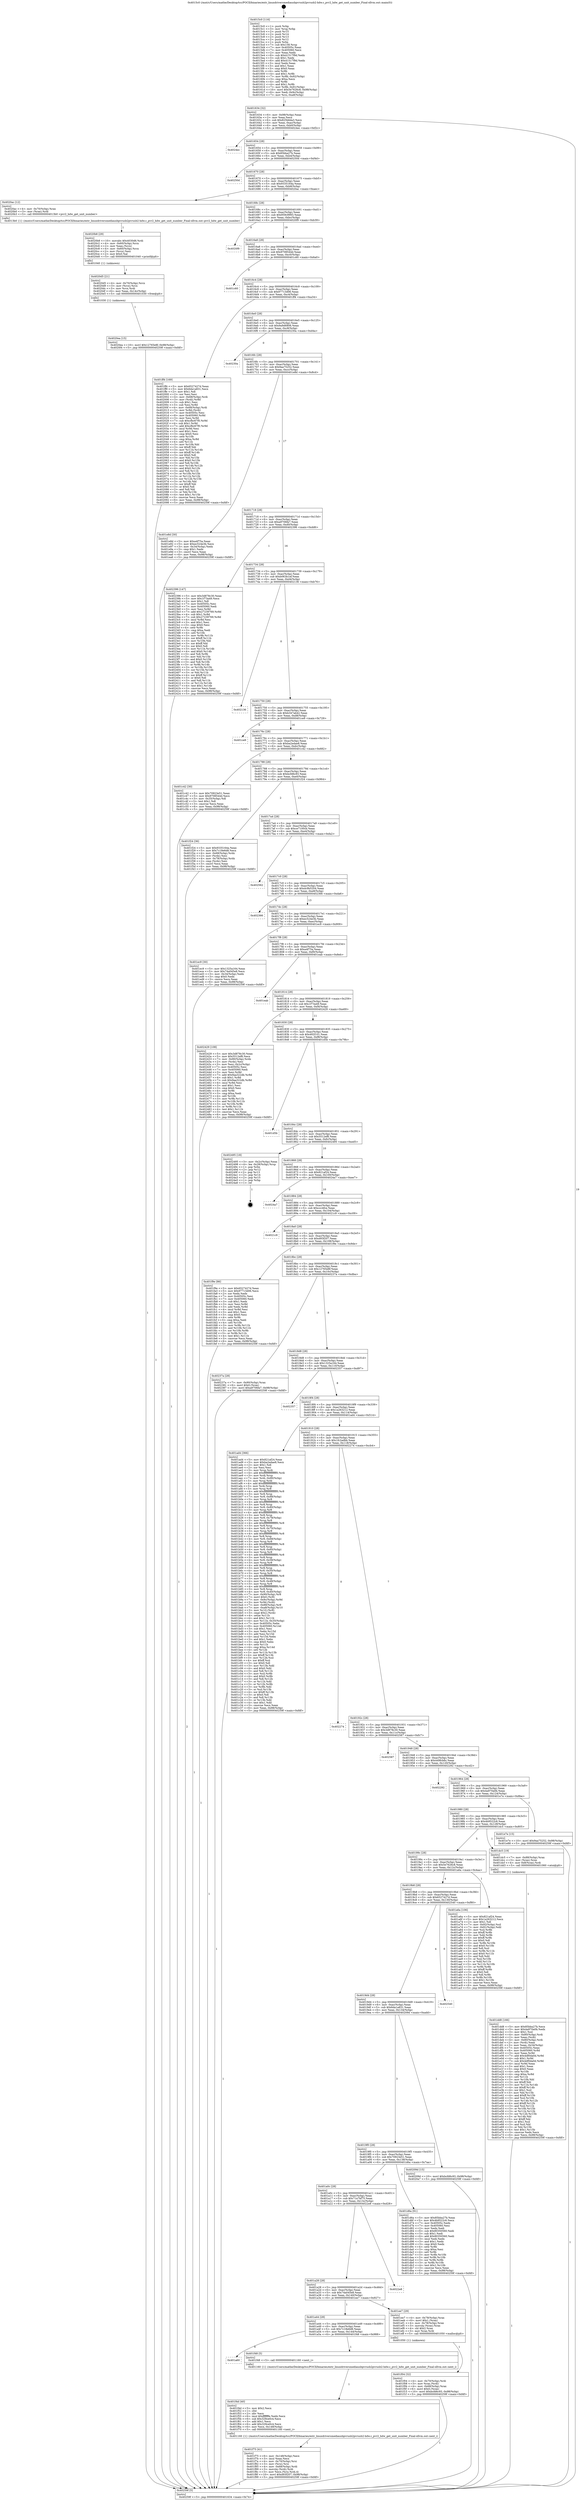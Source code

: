 digraph "0x4015c0" {
  label = "0x4015c0 (/mnt/c/Users/mathe/Desktop/tcc/POCII/binaries/extr_linuxdriversmediausbpvrusb2pvrusb2-hdw.c_pvr2_hdw_get_unit_number_Final-ollvm.out::main(0))"
  labelloc = "t"
  node[shape=record]

  Entry [label="",width=0.3,height=0.3,shape=circle,fillcolor=black,style=filled]
  "0x401634" [label="{
     0x401634 [32]\l
     | [instrs]\l
     &nbsp;&nbsp;0x401634 \<+6\>: mov -0x98(%rbp),%eax\l
     &nbsp;&nbsp;0x40163a \<+2\>: mov %eax,%ecx\l
     &nbsp;&nbsp;0x40163c \<+6\>: sub $0x825b6da3,%ecx\l
     &nbsp;&nbsp;0x401642 \<+6\>: mov %eax,-0xac(%rbp)\l
     &nbsp;&nbsp;0x401648 \<+6\>: mov %ecx,-0xb0(%rbp)\l
     &nbsp;&nbsp;0x40164e \<+6\>: je 00000000004024ec \<main+0xf2c\>\l
  }"]
  "0x4024ec" [label="{
     0x4024ec\l
  }", style=dashed]
  "0x401654" [label="{
     0x401654 [28]\l
     | [instrs]\l
     &nbsp;&nbsp;0x401654 \<+5\>: jmp 0000000000401659 \<main+0x99\>\l
     &nbsp;&nbsp;0x401659 \<+6\>: mov -0xac(%rbp),%eax\l
     &nbsp;&nbsp;0x40165f \<+5\>: sub $0x85bba27b,%eax\l
     &nbsp;&nbsp;0x401664 \<+6\>: mov %eax,-0xb4(%rbp)\l
     &nbsp;&nbsp;0x40166a \<+6\>: je 000000000040250d \<main+0xf4d\>\l
  }"]
  Exit [label="",width=0.3,height=0.3,shape=circle,fillcolor=black,style=filled,peripheries=2]
  "0x40250d" [label="{
     0x40250d\l
  }", style=dashed]
  "0x401670" [label="{
     0x401670 [28]\l
     | [instrs]\l
     &nbsp;&nbsp;0x401670 \<+5\>: jmp 0000000000401675 \<main+0xb5\>\l
     &nbsp;&nbsp;0x401675 \<+6\>: mov -0xac(%rbp),%eax\l
     &nbsp;&nbsp;0x40167b \<+5\>: sub $0x9335164a,%eax\l
     &nbsp;&nbsp;0x401680 \<+6\>: mov %eax,-0xb8(%rbp)\l
     &nbsp;&nbsp;0x401686 \<+6\>: je 00000000004020ac \<main+0xaec\>\l
  }"]
  "0x4020ea" [label="{
     0x4020ea [15]\l
     | [instrs]\l
     &nbsp;&nbsp;0x4020ea \<+10\>: movl $0x12765e8f,-0x98(%rbp)\l
     &nbsp;&nbsp;0x4020f4 \<+5\>: jmp 000000000040259f \<main+0xfdf\>\l
  }"]
  "0x4020ac" [label="{
     0x4020ac [12]\l
     | [instrs]\l
     &nbsp;&nbsp;0x4020ac \<+4\>: mov -0x70(%rbp),%rax\l
     &nbsp;&nbsp;0x4020b0 \<+3\>: mov (%rax),%rdi\l
     &nbsp;&nbsp;0x4020b3 \<+5\>: call 00000000004013b0 \<pvr2_hdw_get_unit_number\>\l
     | [calls]\l
     &nbsp;&nbsp;0x4013b0 \{1\} (/mnt/c/Users/mathe/Desktop/tcc/POCII/binaries/extr_linuxdriversmediausbpvrusb2pvrusb2-hdw.c_pvr2_hdw_get_unit_number_Final-ollvm.out::pvr2_hdw_get_unit_number)\l
  }"]
  "0x40168c" [label="{
     0x40168c [28]\l
     | [instrs]\l
     &nbsp;&nbsp;0x40168c \<+5\>: jmp 0000000000401691 \<main+0xd1\>\l
     &nbsp;&nbsp;0x401691 \<+6\>: mov -0xac(%rbp),%eax\l
     &nbsp;&nbsp;0x401697 \<+5\>: sub $0x959c9993,%eax\l
     &nbsp;&nbsp;0x40169c \<+6\>: mov %eax,-0xbc(%rbp)\l
     &nbsp;&nbsp;0x4016a2 \<+6\>: je 00000000004020f9 \<main+0xb39\>\l
  }"]
  "0x4020d5" [label="{
     0x4020d5 [21]\l
     | [instrs]\l
     &nbsp;&nbsp;0x4020d5 \<+4\>: mov -0x70(%rbp),%rcx\l
     &nbsp;&nbsp;0x4020d9 \<+3\>: mov (%rcx),%rcx\l
     &nbsp;&nbsp;0x4020dc \<+3\>: mov %rcx,%rdi\l
     &nbsp;&nbsp;0x4020df \<+6\>: mov %eax,-0x14c(%rbp)\l
     &nbsp;&nbsp;0x4020e5 \<+5\>: call 0000000000401030 \<free@plt\>\l
     | [calls]\l
     &nbsp;&nbsp;0x401030 \{1\} (unknown)\l
  }"]
  "0x4020f9" [label="{
     0x4020f9\l
  }", style=dashed]
  "0x4016a8" [label="{
     0x4016a8 [28]\l
     | [instrs]\l
     &nbsp;&nbsp;0x4016a8 \<+5\>: jmp 00000000004016ad \<main+0xed\>\l
     &nbsp;&nbsp;0x4016ad \<+6\>: mov -0xac(%rbp),%eax\l
     &nbsp;&nbsp;0x4016b3 \<+5\>: sub $0x9708544d,%eax\l
     &nbsp;&nbsp;0x4016b8 \<+6\>: mov %eax,-0xc0(%rbp)\l
     &nbsp;&nbsp;0x4016be \<+6\>: je 0000000000401c60 \<main+0x6a0\>\l
  }"]
  "0x4020b8" [label="{
     0x4020b8 [29]\l
     | [instrs]\l
     &nbsp;&nbsp;0x4020b8 \<+10\>: movabs $0x4030d6,%rdi\l
     &nbsp;&nbsp;0x4020c2 \<+4\>: mov -0x60(%rbp),%rcx\l
     &nbsp;&nbsp;0x4020c6 \<+2\>: mov %eax,(%rcx)\l
     &nbsp;&nbsp;0x4020c8 \<+4\>: mov -0x60(%rbp),%rcx\l
     &nbsp;&nbsp;0x4020cc \<+2\>: mov (%rcx),%esi\l
     &nbsp;&nbsp;0x4020ce \<+2\>: mov $0x0,%al\l
     &nbsp;&nbsp;0x4020d0 \<+5\>: call 0000000000401040 \<printf@plt\>\l
     | [calls]\l
     &nbsp;&nbsp;0x401040 \{1\} (unknown)\l
  }"]
  "0x401c60" [label="{
     0x401c60\l
  }", style=dashed]
  "0x4016c4" [label="{
     0x4016c4 [28]\l
     | [instrs]\l
     &nbsp;&nbsp;0x4016c4 \<+5\>: jmp 00000000004016c9 \<main+0x109\>\l
     &nbsp;&nbsp;0x4016c9 \<+6\>: mov -0xac(%rbp),%eax\l
     &nbsp;&nbsp;0x4016cf \<+5\>: sub $0x97713d06,%eax\l
     &nbsp;&nbsp;0x4016d4 \<+6\>: mov %eax,-0xc4(%rbp)\l
     &nbsp;&nbsp;0x4016da \<+6\>: je 0000000000401ff4 \<main+0xa34\>\l
  }"]
  "0x401f75" [label="{
     0x401f75 [41]\l
     | [instrs]\l
     &nbsp;&nbsp;0x401f75 \<+6\>: mov -0x148(%rbp),%ecx\l
     &nbsp;&nbsp;0x401f7b \<+3\>: imul %eax,%ecx\l
     &nbsp;&nbsp;0x401f7e \<+4\>: mov -0x70(%rbp),%rsi\l
     &nbsp;&nbsp;0x401f82 \<+3\>: mov (%rsi),%rsi\l
     &nbsp;&nbsp;0x401f85 \<+4\>: mov -0x68(%rbp),%rdi\l
     &nbsp;&nbsp;0x401f89 \<+3\>: movslq (%rdi),%rdi\l
     &nbsp;&nbsp;0x401f8c \<+3\>: mov %ecx,(%rsi,%rdi,4)\l
     &nbsp;&nbsp;0x401f8f \<+10\>: movl $0xd93f207,-0x98(%rbp)\l
     &nbsp;&nbsp;0x401f99 \<+5\>: jmp 000000000040259f \<main+0xfdf\>\l
  }"]
  "0x401ff4" [label="{
     0x401ff4 [169]\l
     | [instrs]\l
     &nbsp;&nbsp;0x401ff4 \<+5\>: mov $0x6527427d,%eax\l
     &nbsp;&nbsp;0x401ff9 \<+5\>: mov $0x6da1a831,%ecx\l
     &nbsp;&nbsp;0x401ffe \<+2\>: mov $0x1,%dl\l
     &nbsp;&nbsp;0x402000 \<+2\>: xor %esi,%esi\l
     &nbsp;&nbsp;0x402002 \<+4\>: mov -0x68(%rbp),%rdi\l
     &nbsp;&nbsp;0x402006 \<+3\>: mov (%rdi),%r8d\l
     &nbsp;&nbsp;0x402009 \<+3\>: sub $0x1,%esi\l
     &nbsp;&nbsp;0x40200c \<+3\>: sub %esi,%r8d\l
     &nbsp;&nbsp;0x40200f \<+4\>: mov -0x68(%rbp),%rdi\l
     &nbsp;&nbsp;0x402013 \<+3\>: mov %r8d,(%rdi)\l
     &nbsp;&nbsp;0x402016 \<+7\>: mov 0x40505c,%esi\l
     &nbsp;&nbsp;0x40201d \<+8\>: mov 0x405060,%r8d\l
     &nbsp;&nbsp;0x402025 \<+3\>: mov %esi,%r9d\l
     &nbsp;&nbsp;0x402028 \<+7\>: sub $0xcfbc67f0,%r9d\l
     &nbsp;&nbsp;0x40202f \<+4\>: sub $0x1,%r9d\l
     &nbsp;&nbsp;0x402033 \<+7\>: add $0xcfbc67f0,%r9d\l
     &nbsp;&nbsp;0x40203a \<+4\>: imul %r9d,%esi\l
     &nbsp;&nbsp;0x40203e \<+3\>: and $0x1,%esi\l
     &nbsp;&nbsp;0x402041 \<+3\>: cmp $0x0,%esi\l
     &nbsp;&nbsp;0x402044 \<+4\>: sete %r10b\l
     &nbsp;&nbsp;0x402048 \<+4\>: cmp $0xa,%r8d\l
     &nbsp;&nbsp;0x40204c \<+4\>: setl %r11b\l
     &nbsp;&nbsp;0x402050 \<+3\>: mov %r10b,%bl\l
     &nbsp;&nbsp;0x402053 \<+3\>: xor $0xff,%bl\l
     &nbsp;&nbsp;0x402056 \<+3\>: mov %r11b,%r14b\l
     &nbsp;&nbsp;0x402059 \<+4\>: xor $0xff,%r14b\l
     &nbsp;&nbsp;0x40205d \<+3\>: xor $0x0,%dl\l
     &nbsp;&nbsp;0x402060 \<+3\>: mov %bl,%r15b\l
     &nbsp;&nbsp;0x402063 \<+4\>: and $0x0,%r15b\l
     &nbsp;&nbsp;0x402067 \<+3\>: and %dl,%r10b\l
     &nbsp;&nbsp;0x40206a \<+3\>: mov %r14b,%r12b\l
     &nbsp;&nbsp;0x40206d \<+4\>: and $0x0,%r12b\l
     &nbsp;&nbsp;0x402071 \<+3\>: and %dl,%r11b\l
     &nbsp;&nbsp;0x402074 \<+3\>: or %r10b,%r15b\l
     &nbsp;&nbsp;0x402077 \<+3\>: or %r11b,%r12b\l
     &nbsp;&nbsp;0x40207a \<+3\>: xor %r12b,%r15b\l
     &nbsp;&nbsp;0x40207d \<+3\>: or %r14b,%bl\l
     &nbsp;&nbsp;0x402080 \<+3\>: xor $0xff,%bl\l
     &nbsp;&nbsp;0x402083 \<+3\>: or $0x0,%dl\l
     &nbsp;&nbsp;0x402086 \<+2\>: and %dl,%bl\l
     &nbsp;&nbsp;0x402088 \<+3\>: or %bl,%r15b\l
     &nbsp;&nbsp;0x40208b \<+4\>: test $0x1,%r15b\l
     &nbsp;&nbsp;0x40208f \<+3\>: cmovne %ecx,%eax\l
     &nbsp;&nbsp;0x402092 \<+6\>: mov %eax,-0x98(%rbp)\l
     &nbsp;&nbsp;0x402098 \<+5\>: jmp 000000000040259f \<main+0xfdf\>\l
  }"]
  "0x4016e0" [label="{
     0x4016e0 [28]\l
     | [instrs]\l
     &nbsp;&nbsp;0x4016e0 \<+5\>: jmp 00000000004016e5 \<main+0x125\>\l
     &nbsp;&nbsp;0x4016e5 \<+6\>: mov -0xac(%rbp),%eax\l
     &nbsp;&nbsp;0x4016eb \<+5\>: sub $0x9a9d6806,%eax\l
     &nbsp;&nbsp;0x4016f0 \<+6\>: mov %eax,-0xc8(%rbp)\l
     &nbsp;&nbsp;0x4016f6 \<+6\>: je 000000000040230a \<main+0xd4a\>\l
  }"]
  "0x401f4d" [label="{
     0x401f4d [40]\l
     | [instrs]\l
     &nbsp;&nbsp;0x401f4d \<+5\>: mov $0x2,%ecx\l
     &nbsp;&nbsp;0x401f52 \<+1\>: cltd\l
     &nbsp;&nbsp;0x401f53 \<+2\>: idiv %ecx\l
     &nbsp;&nbsp;0x401f55 \<+6\>: imul $0xfffffffe,%edx,%ecx\l
     &nbsp;&nbsp;0x401f5b \<+6\>: sub $0x329ce0c4,%ecx\l
     &nbsp;&nbsp;0x401f61 \<+3\>: add $0x1,%ecx\l
     &nbsp;&nbsp;0x401f64 \<+6\>: add $0x329ce0c4,%ecx\l
     &nbsp;&nbsp;0x401f6a \<+6\>: mov %ecx,-0x148(%rbp)\l
     &nbsp;&nbsp;0x401f70 \<+5\>: call 0000000000401160 \<next_i\>\l
     | [calls]\l
     &nbsp;&nbsp;0x401160 \{1\} (/mnt/c/Users/mathe/Desktop/tcc/POCII/binaries/extr_linuxdriversmediausbpvrusb2pvrusb2-hdw.c_pvr2_hdw_get_unit_number_Final-ollvm.out::next_i)\l
  }"]
  "0x40230a" [label="{
     0x40230a\l
  }", style=dashed]
  "0x4016fc" [label="{
     0x4016fc [28]\l
     | [instrs]\l
     &nbsp;&nbsp;0x4016fc \<+5\>: jmp 0000000000401701 \<main+0x141\>\l
     &nbsp;&nbsp;0x401701 \<+6\>: mov -0xac(%rbp),%eax\l
     &nbsp;&nbsp;0x401707 \<+5\>: sub $0x9aa75252,%eax\l
     &nbsp;&nbsp;0x40170c \<+6\>: mov %eax,-0xcc(%rbp)\l
     &nbsp;&nbsp;0x401712 \<+6\>: je 0000000000401e8d \<main+0x8cd\>\l
  }"]
  "0x401a60" [label="{
     0x401a60\l
  }", style=dashed]
  "0x401e8d" [label="{
     0x401e8d [30]\l
     | [instrs]\l
     &nbsp;&nbsp;0x401e8d \<+5\>: mov $0xa4f75a,%eax\l
     &nbsp;&nbsp;0x401e92 \<+5\>: mov $0xec524e3b,%ecx\l
     &nbsp;&nbsp;0x401e97 \<+3\>: mov -0x34(%rbp),%edx\l
     &nbsp;&nbsp;0x401e9a \<+3\>: cmp $0x1,%edx\l
     &nbsp;&nbsp;0x401e9d \<+3\>: cmovl %ecx,%eax\l
     &nbsp;&nbsp;0x401ea0 \<+6\>: mov %eax,-0x98(%rbp)\l
     &nbsp;&nbsp;0x401ea6 \<+5\>: jmp 000000000040259f \<main+0xfdf\>\l
  }"]
  "0x401718" [label="{
     0x401718 [28]\l
     | [instrs]\l
     &nbsp;&nbsp;0x401718 \<+5\>: jmp 000000000040171d \<main+0x15d\>\l
     &nbsp;&nbsp;0x40171d \<+6\>: mov -0xac(%rbp),%eax\l
     &nbsp;&nbsp;0x401723 \<+5\>: sub $0xa9706fa7,%eax\l
     &nbsp;&nbsp;0x401728 \<+6\>: mov %eax,-0xd0(%rbp)\l
     &nbsp;&nbsp;0x40172e \<+6\>: je 0000000000402396 \<main+0xdd6\>\l
  }"]
  "0x401f48" [label="{
     0x401f48 [5]\l
     | [instrs]\l
     &nbsp;&nbsp;0x401f48 \<+5\>: call 0000000000401160 \<next_i\>\l
     | [calls]\l
     &nbsp;&nbsp;0x401160 \{1\} (/mnt/c/Users/mathe/Desktop/tcc/POCII/binaries/extr_linuxdriversmediausbpvrusb2pvrusb2-hdw.c_pvr2_hdw_get_unit_number_Final-ollvm.out::next_i)\l
  }"]
  "0x402396" [label="{
     0x402396 [147]\l
     | [instrs]\l
     &nbsp;&nbsp;0x402396 \<+5\>: mov $0x3d878c30,%eax\l
     &nbsp;&nbsp;0x40239b \<+5\>: mov $0x1f73a49,%ecx\l
     &nbsp;&nbsp;0x4023a0 \<+2\>: mov $0x1,%dl\l
     &nbsp;&nbsp;0x4023a2 \<+7\>: mov 0x40505c,%esi\l
     &nbsp;&nbsp;0x4023a9 \<+7\>: mov 0x405060,%edi\l
     &nbsp;&nbsp;0x4023b0 \<+3\>: mov %esi,%r8d\l
     &nbsp;&nbsp;0x4023b3 \<+7\>: add $0x27239769,%r8d\l
     &nbsp;&nbsp;0x4023ba \<+4\>: sub $0x1,%r8d\l
     &nbsp;&nbsp;0x4023be \<+7\>: sub $0x27239769,%r8d\l
     &nbsp;&nbsp;0x4023c5 \<+4\>: imul %r8d,%esi\l
     &nbsp;&nbsp;0x4023c9 \<+3\>: and $0x1,%esi\l
     &nbsp;&nbsp;0x4023cc \<+3\>: cmp $0x0,%esi\l
     &nbsp;&nbsp;0x4023cf \<+4\>: sete %r9b\l
     &nbsp;&nbsp;0x4023d3 \<+3\>: cmp $0xa,%edi\l
     &nbsp;&nbsp;0x4023d6 \<+4\>: setl %r10b\l
     &nbsp;&nbsp;0x4023da \<+3\>: mov %r9b,%r11b\l
     &nbsp;&nbsp;0x4023dd \<+4\>: xor $0xff,%r11b\l
     &nbsp;&nbsp;0x4023e1 \<+3\>: mov %r10b,%bl\l
     &nbsp;&nbsp;0x4023e4 \<+3\>: xor $0xff,%bl\l
     &nbsp;&nbsp;0x4023e7 \<+3\>: xor $0x0,%dl\l
     &nbsp;&nbsp;0x4023ea \<+3\>: mov %r11b,%r14b\l
     &nbsp;&nbsp;0x4023ed \<+4\>: and $0x0,%r14b\l
     &nbsp;&nbsp;0x4023f1 \<+3\>: and %dl,%r9b\l
     &nbsp;&nbsp;0x4023f4 \<+3\>: mov %bl,%r15b\l
     &nbsp;&nbsp;0x4023f7 \<+4\>: and $0x0,%r15b\l
     &nbsp;&nbsp;0x4023fb \<+3\>: and %dl,%r10b\l
     &nbsp;&nbsp;0x4023fe \<+3\>: or %r9b,%r14b\l
     &nbsp;&nbsp;0x402401 \<+3\>: or %r10b,%r15b\l
     &nbsp;&nbsp;0x402404 \<+3\>: xor %r15b,%r14b\l
     &nbsp;&nbsp;0x402407 \<+3\>: or %bl,%r11b\l
     &nbsp;&nbsp;0x40240a \<+4\>: xor $0xff,%r11b\l
     &nbsp;&nbsp;0x40240e \<+3\>: or $0x0,%dl\l
     &nbsp;&nbsp;0x402411 \<+3\>: and %dl,%r11b\l
     &nbsp;&nbsp;0x402414 \<+3\>: or %r11b,%r14b\l
     &nbsp;&nbsp;0x402417 \<+4\>: test $0x1,%r14b\l
     &nbsp;&nbsp;0x40241b \<+3\>: cmovne %ecx,%eax\l
     &nbsp;&nbsp;0x40241e \<+6\>: mov %eax,-0x98(%rbp)\l
     &nbsp;&nbsp;0x402424 \<+5\>: jmp 000000000040259f \<main+0xfdf\>\l
  }"]
  "0x401734" [label="{
     0x401734 [28]\l
     | [instrs]\l
     &nbsp;&nbsp;0x401734 \<+5\>: jmp 0000000000401739 \<main+0x179\>\l
     &nbsp;&nbsp;0x401739 \<+6\>: mov -0xac(%rbp),%eax\l
     &nbsp;&nbsp;0x40173f \<+5\>: sub $0xb063b1ef,%eax\l
     &nbsp;&nbsp;0x401744 \<+6\>: mov %eax,-0xd4(%rbp)\l
     &nbsp;&nbsp;0x40174a \<+6\>: je 0000000000402136 \<main+0xb76\>\l
  }"]
  "0x401f04" [label="{
     0x401f04 [32]\l
     | [instrs]\l
     &nbsp;&nbsp;0x401f04 \<+4\>: mov -0x70(%rbp),%rdi\l
     &nbsp;&nbsp;0x401f08 \<+3\>: mov %rax,(%rdi)\l
     &nbsp;&nbsp;0x401f0b \<+4\>: mov -0x68(%rbp),%rax\l
     &nbsp;&nbsp;0x401f0f \<+6\>: movl $0x0,(%rax)\l
     &nbsp;&nbsp;0x401f15 \<+10\>: movl $0xbcfd6c93,-0x98(%rbp)\l
     &nbsp;&nbsp;0x401f1f \<+5\>: jmp 000000000040259f \<main+0xfdf\>\l
  }"]
  "0x402136" [label="{
     0x402136\l
  }", style=dashed]
  "0x401750" [label="{
     0x401750 [28]\l
     | [instrs]\l
     &nbsp;&nbsp;0x401750 \<+5\>: jmp 0000000000401755 \<main+0x195\>\l
     &nbsp;&nbsp;0x401755 \<+6\>: mov -0xac(%rbp),%eax\l
     &nbsp;&nbsp;0x40175b \<+5\>: sub $0xb347ab42,%eax\l
     &nbsp;&nbsp;0x401760 \<+6\>: mov %eax,-0xd8(%rbp)\l
     &nbsp;&nbsp;0x401766 \<+6\>: je 0000000000401ce9 \<main+0x729\>\l
  }"]
  "0x401a44" [label="{
     0x401a44 [28]\l
     | [instrs]\l
     &nbsp;&nbsp;0x401a44 \<+5\>: jmp 0000000000401a49 \<main+0x489\>\l
     &nbsp;&nbsp;0x401a49 \<+6\>: mov -0xac(%rbp),%eax\l
     &nbsp;&nbsp;0x401a4f \<+5\>: sub $0x7c18e6d8,%eax\l
     &nbsp;&nbsp;0x401a54 \<+6\>: mov %eax,-0x144(%rbp)\l
     &nbsp;&nbsp;0x401a5a \<+6\>: je 0000000000401f48 \<main+0x988\>\l
  }"]
  "0x401ce9" [label="{
     0x401ce9\l
  }", style=dashed]
  "0x40176c" [label="{
     0x40176c [28]\l
     | [instrs]\l
     &nbsp;&nbsp;0x40176c \<+5\>: jmp 0000000000401771 \<main+0x1b1\>\l
     &nbsp;&nbsp;0x401771 \<+6\>: mov -0xac(%rbp),%eax\l
     &nbsp;&nbsp;0x401777 \<+5\>: sub $0xba2edae8,%eax\l
     &nbsp;&nbsp;0x40177c \<+6\>: mov %eax,-0xdc(%rbp)\l
     &nbsp;&nbsp;0x401782 \<+6\>: je 0000000000401c42 \<main+0x682\>\l
  }"]
  "0x401ee7" [label="{
     0x401ee7 [29]\l
     | [instrs]\l
     &nbsp;&nbsp;0x401ee7 \<+4\>: mov -0x78(%rbp),%rax\l
     &nbsp;&nbsp;0x401eeb \<+6\>: movl $0x1,(%rax)\l
     &nbsp;&nbsp;0x401ef1 \<+4\>: mov -0x78(%rbp),%rax\l
     &nbsp;&nbsp;0x401ef5 \<+3\>: movslq (%rax),%rax\l
     &nbsp;&nbsp;0x401ef8 \<+4\>: shl $0x2,%rax\l
     &nbsp;&nbsp;0x401efc \<+3\>: mov %rax,%rdi\l
     &nbsp;&nbsp;0x401eff \<+5\>: call 0000000000401050 \<malloc@plt\>\l
     | [calls]\l
     &nbsp;&nbsp;0x401050 \{1\} (unknown)\l
  }"]
  "0x401c42" [label="{
     0x401c42 [30]\l
     | [instrs]\l
     &nbsp;&nbsp;0x401c42 \<+5\>: mov $0x70923e51,%eax\l
     &nbsp;&nbsp;0x401c47 \<+5\>: mov $0x9708544d,%ecx\l
     &nbsp;&nbsp;0x401c4c \<+3\>: mov -0x35(%rbp),%dl\l
     &nbsp;&nbsp;0x401c4f \<+3\>: test $0x1,%dl\l
     &nbsp;&nbsp;0x401c52 \<+3\>: cmovne %ecx,%eax\l
     &nbsp;&nbsp;0x401c55 \<+6\>: mov %eax,-0x98(%rbp)\l
     &nbsp;&nbsp;0x401c5b \<+5\>: jmp 000000000040259f \<main+0xfdf\>\l
  }"]
  "0x401788" [label="{
     0x401788 [28]\l
     | [instrs]\l
     &nbsp;&nbsp;0x401788 \<+5\>: jmp 000000000040178d \<main+0x1cd\>\l
     &nbsp;&nbsp;0x40178d \<+6\>: mov -0xac(%rbp),%eax\l
     &nbsp;&nbsp;0x401793 \<+5\>: sub $0xbcfd6c93,%eax\l
     &nbsp;&nbsp;0x401798 \<+6\>: mov %eax,-0xe0(%rbp)\l
     &nbsp;&nbsp;0x40179e \<+6\>: je 0000000000401f24 \<main+0x964\>\l
  }"]
  "0x401a28" [label="{
     0x401a28 [28]\l
     | [instrs]\l
     &nbsp;&nbsp;0x401a28 \<+5\>: jmp 0000000000401a2d \<main+0x46d\>\l
     &nbsp;&nbsp;0x401a2d \<+6\>: mov -0xac(%rbp),%eax\l
     &nbsp;&nbsp;0x401a33 \<+5\>: sub $0x74a045e8,%eax\l
     &nbsp;&nbsp;0x401a38 \<+6\>: mov %eax,-0x140(%rbp)\l
     &nbsp;&nbsp;0x401a3e \<+6\>: je 0000000000401ee7 \<main+0x927\>\l
  }"]
  "0x401f24" [label="{
     0x401f24 [36]\l
     | [instrs]\l
     &nbsp;&nbsp;0x401f24 \<+5\>: mov $0x9335164a,%eax\l
     &nbsp;&nbsp;0x401f29 \<+5\>: mov $0x7c18e6d8,%ecx\l
     &nbsp;&nbsp;0x401f2e \<+4\>: mov -0x68(%rbp),%rdx\l
     &nbsp;&nbsp;0x401f32 \<+2\>: mov (%rdx),%esi\l
     &nbsp;&nbsp;0x401f34 \<+4\>: mov -0x78(%rbp),%rdx\l
     &nbsp;&nbsp;0x401f38 \<+2\>: cmp (%rdx),%esi\l
     &nbsp;&nbsp;0x401f3a \<+3\>: cmovl %ecx,%eax\l
     &nbsp;&nbsp;0x401f3d \<+6\>: mov %eax,-0x98(%rbp)\l
     &nbsp;&nbsp;0x401f43 \<+5\>: jmp 000000000040259f \<main+0xfdf\>\l
  }"]
  "0x4017a4" [label="{
     0x4017a4 [28]\l
     | [instrs]\l
     &nbsp;&nbsp;0x4017a4 \<+5\>: jmp 00000000004017a9 \<main+0x1e9\>\l
     &nbsp;&nbsp;0x4017a9 \<+6\>: mov -0xac(%rbp),%eax\l
     &nbsp;&nbsp;0x4017af \<+5\>: sub $0xce7100cb,%eax\l
     &nbsp;&nbsp;0x4017b4 \<+6\>: mov %eax,-0xe4(%rbp)\l
     &nbsp;&nbsp;0x4017ba \<+6\>: je 0000000000402562 \<main+0xfa2\>\l
  }"]
  "0x4022e8" [label="{
     0x4022e8\l
  }", style=dashed]
  "0x402562" [label="{
     0x402562\l
  }", style=dashed]
  "0x4017c0" [label="{
     0x4017c0 [28]\l
     | [instrs]\l
     &nbsp;&nbsp;0x4017c0 \<+5\>: jmp 00000000004017c5 \<main+0x205\>\l
     &nbsp;&nbsp;0x4017c5 \<+6\>: mov -0xac(%rbp),%eax\l
     &nbsp;&nbsp;0x4017cb \<+5\>: sub $0xdc9b5204,%eax\l
     &nbsp;&nbsp;0x4017d0 \<+6\>: mov %eax,-0xe8(%rbp)\l
     &nbsp;&nbsp;0x4017d6 \<+6\>: je 0000000000402366 \<main+0xda6\>\l
  }"]
  "0x401dd8" [label="{
     0x401dd8 [166]\l
     | [instrs]\l
     &nbsp;&nbsp;0x401dd8 \<+5\>: mov $0x85bba27b,%ecx\l
     &nbsp;&nbsp;0x401ddd \<+5\>: mov $0x4a970a0b,%edx\l
     &nbsp;&nbsp;0x401de2 \<+3\>: mov $0x1,%sil\l
     &nbsp;&nbsp;0x401de5 \<+4\>: mov -0x80(%rbp),%rdi\l
     &nbsp;&nbsp;0x401de9 \<+2\>: mov %eax,(%rdi)\l
     &nbsp;&nbsp;0x401deb \<+4\>: mov -0x80(%rbp),%rdi\l
     &nbsp;&nbsp;0x401def \<+2\>: mov (%rdi),%eax\l
     &nbsp;&nbsp;0x401df1 \<+3\>: mov %eax,-0x34(%rbp)\l
     &nbsp;&nbsp;0x401df4 \<+7\>: mov 0x40505c,%eax\l
     &nbsp;&nbsp;0x401dfb \<+8\>: mov 0x405060,%r8d\l
     &nbsp;&nbsp;0x401e03 \<+3\>: mov %eax,%r9d\l
     &nbsp;&nbsp;0x401e06 \<+7\>: add $0x4df0da0d,%r9d\l
     &nbsp;&nbsp;0x401e0d \<+4\>: sub $0x1,%r9d\l
     &nbsp;&nbsp;0x401e11 \<+7\>: sub $0x4df0da0d,%r9d\l
     &nbsp;&nbsp;0x401e18 \<+4\>: imul %r9d,%eax\l
     &nbsp;&nbsp;0x401e1c \<+3\>: and $0x1,%eax\l
     &nbsp;&nbsp;0x401e1f \<+3\>: cmp $0x0,%eax\l
     &nbsp;&nbsp;0x401e22 \<+4\>: sete %r10b\l
     &nbsp;&nbsp;0x401e26 \<+4\>: cmp $0xa,%r8d\l
     &nbsp;&nbsp;0x401e2a \<+4\>: setl %r11b\l
     &nbsp;&nbsp;0x401e2e \<+3\>: mov %r10b,%bl\l
     &nbsp;&nbsp;0x401e31 \<+3\>: xor $0xff,%bl\l
     &nbsp;&nbsp;0x401e34 \<+3\>: mov %r11b,%r14b\l
     &nbsp;&nbsp;0x401e37 \<+4\>: xor $0xff,%r14b\l
     &nbsp;&nbsp;0x401e3b \<+4\>: xor $0x1,%sil\l
     &nbsp;&nbsp;0x401e3f \<+3\>: mov %bl,%r15b\l
     &nbsp;&nbsp;0x401e42 \<+4\>: and $0xff,%r15b\l
     &nbsp;&nbsp;0x401e46 \<+3\>: and %sil,%r10b\l
     &nbsp;&nbsp;0x401e49 \<+3\>: mov %r14b,%r12b\l
     &nbsp;&nbsp;0x401e4c \<+4\>: and $0xff,%r12b\l
     &nbsp;&nbsp;0x401e50 \<+3\>: and %sil,%r11b\l
     &nbsp;&nbsp;0x401e53 \<+3\>: or %r10b,%r15b\l
     &nbsp;&nbsp;0x401e56 \<+3\>: or %r11b,%r12b\l
     &nbsp;&nbsp;0x401e59 \<+3\>: xor %r12b,%r15b\l
     &nbsp;&nbsp;0x401e5c \<+3\>: or %r14b,%bl\l
     &nbsp;&nbsp;0x401e5f \<+3\>: xor $0xff,%bl\l
     &nbsp;&nbsp;0x401e62 \<+4\>: or $0x1,%sil\l
     &nbsp;&nbsp;0x401e66 \<+3\>: and %sil,%bl\l
     &nbsp;&nbsp;0x401e69 \<+3\>: or %bl,%r15b\l
     &nbsp;&nbsp;0x401e6c \<+4\>: test $0x1,%r15b\l
     &nbsp;&nbsp;0x401e70 \<+3\>: cmovne %edx,%ecx\l
     &nbsp;&nbsp;0x401e73 \<+6\>: mov %ecx,-0x98(%rbp)\l
     &nbsp;&nbsp;0x401e79 \<+5\>: jmp 000000000040259f \<main+0xfdf\>\l
  }"]
  "0x402366" [label="{
     0x402366\l
  }", style=dashed]
  "0x4017dc" [label="{
     0x4017dc [28]\l
     | [instrs]\l
     &nbsp;&nbsp;0x4017dc \<+5\>: jmp 00000000004017e1 \<main+0x221\>\l
     &nbsp;&nbsp;0x4017e1 \<+6\>: mov -0xac(%rbp),%eax\l
     &nbsp;&nbsp;0x4017e7 \<+5\>: sub $0xec524e3b,%eax\l
     &nbsp;&nbsp;0x4017ec \<+6\>: mov %eax,-0xec(%rbp)\l
     &nbsp;&nbsp;0x4017f2 \<+6\>: je 0000000000401ec9 \<main+0x909\>\l
  }"]
  "0x401a0c" [label="{
     0x401a0c [28]\l
     | [instrs]\l
     &nbsp;&nbsp;0x401a0c \<+5\>: jmp 0000000000401a11 \<main+0x451\>\l
     &nbsp;&nbsp;0x401a11 \<+6\>: mov -0xac(%rbp),%eax\l
     &nbsp;&nbsp;0x401a17 \<+5\>: sub $0x71a7bf75,%eax\l
     &nbsp;&nbsp;0x401a1c \<+6\>: mov %eax,-0x13c(%rbp)\l
     &nbsp;&nbsp;0x401a22 \<+6\>: je 00000000004022e8 \<main+0xd28\>\l
  }"]
  "0x401ec9" [label="{
     0x401ec9 [30]\l
     | [instrs]\l
     &nbsp;&nbsp;0x401ec9 \<+5\>: mov $0x1325a164,%eax\l
     &nbsp;&nbsp;0x401ece \<+5\>: mov $0x74a045e8,%ecx\l
     &nbsp;&nbsp;0x401ed3 \<+3\>: mov -0x34(%rbp),%edx\l
     &nbsp;&nbsp;0x401ed6 \<+3\>: cmp $0x0,%edx\l
     &nbsp;&nbsp;0x401ed9 \<+3\>: cmove %ecx,%eax\l
     &nbsp;&nbsp;0x401edc \<+6\>: mov %eax,-0x98(%rbp)\l
     &nbsp;&nbsp;0x401ee2 \<+5\>: jmp 000000000040259f \<main+0xfdf\>\l
  }"]
  "0x4017f8" [label="{
     0x4017f8 [28]\l
     | [instrs]\l
     &nbsp;&nbsp;0x4017f8 \<+5\>: jmp 00000000004017fd \<main+0x23d\>\l
     &nbsp;&nbsp;0x4017fd \<+6\>: mov -0xac(%rbp),%eax\l
     &nbsp;&nbsp;0x401803 \<+5\>: sub $0xa4f75a,%eax\l
     &nbsp;&nbsp;0x401808 \<+6\>: mov %eax,-0xf0(%rbp)\l
     &nbsp;&nbsp;0x40180e \<+6\>: je 0000000000401eab \<main+0x8eb\>\l
  }"]
  "0x401d6a" [label="{
     0x401d6a [91]\l
     | [instrs]\l
     &nbsp;&nbsp;0x401d6a \<+5\>: mov $0x85bba27b,%eax\l
     &nbsp;&nbsp;0x401d6f \<+5\>: mov $0x4b9522c6,%ecx\l
     &nbsp;&nbsp;0x401d74 \<+7\>: mov 0x40505c,%edx\l
     &nbsp;&nbsp;0x401d7b \<+7\>: mov 0x405060,%esi\l
     &nbsp;&nbsp;0x401d82 \<+2\>: mov %edx,%edi\l
     &nbsp;&nbsp;0x401d84 \<+6\>: sub $0x80350560,%edi\l
     &nbsp;&nbsp;0x401d8a \<+3\>: sub $0x1,%edi\l
     &nbsp;&nbsp;0x401d8d \<+6\>: add $0x80350560,%edi\l
     &nbsp;&nbsp;0x401d93 \<+3\>: imul %edi,%edx\l
     &nbsp;&nbsp;0x401d96 \<+3\>: and $0x1,%edx\l
     &nbsp;&nbsp;0x401d99 \<+3\>: cmp $0x0,%edx\l
     &nbsp;&nbsp;0x401d9c \<+4\>: sete %r8b\l
     &nbsp;&nbsp;0x401da0 \<+3\>: cmp $0xa,%esi\l
     &nbsp;&nbsp;0x401da3 \<+4\>: setl %r9b\l
     &nbsp;&nbsp;0x401da7 \<+3\>: mov %r8b,%r10b\l
     &nbsp;&nbsp;0x401daa \<+3\>: and %r9b,%r10b\l
     &nbsp;&nbsp;0x401dad \<+3\>: xor %r9b,%r8b\l
     &nbsp;&nbsp;0x401db0 \<+3\>: or %r8b,%r10b\l
     &nbsp;&nbsp;0x401db3 \<+4\>: test $0x1,%r10b\l
     &nbsp;&nbsp;0x401db7 \<+3\>: cmovne %ecx,%eax\l
     &nbsp;&nbsp;0x401dba \<+6\>: mov %eax,-0x98(%rbp)\l
     &nbsp;&nbsp;0x401dc0 \<+5\>: jmp 000000000040259f \<main+0xfdf\>\l
  }"]
  "0x401eab" [label="{
     0x401eab\l
  }", style=dashed]
  "0x401814" [label="{
     0x401814 [28]\l
     | [instrs]\l
     &nbsp;&nbsp;0x401814 \<+5\>: jmp 0000000000401819 \<main+0x259\>\l
     &nbsp;&nbsp;0x401819 \<+6\>: mov -0xac(%rbp),%eax\l
     &nbsp;&nbsp;0x40181f \<+5\>: sub $0x1f73a49,%eax\l
     &nbsp;&nbsp;0x401824 \<+6\>: mov %eax,-0xf4(%rbp)\l
     &nbsp;&nbsp;0x40182a \<+6\>: je 0000000000402429 \<main+0xe69\>\l
  }"]
  "0x4019f0" [label="{
     0x4019f0 [28]\l
     | [instrs]\l
     &nbsp;&nbsp;0x4019f0 \<+5\>: jmp 00000000004019f5 \<main+0x435\>\l
     &nbsp;&nbsp;0x4019f5 \<+6\>: mov -0xac(%rbp),%eax\l
     &nbsp;&nbsp;0x4019fb \<+5\>: sub $0x70923e51,%eax\l
     &nbsp;&nbsp;0x401a00 \<+6\>: mov %eax,-0x138(%rbp)\l
     &nbsp;&nbsp;0x401a06 \<+6\>: je 0000000000401d6a \<main+0x7aa\>\l
  }"]
  "0x402429" [label="{
     0x402429 [108]\l
     | [instrs]\l
     &nbsp;&nbsp;0x402429 \<+5\>: mov $0x3d878c30,%eax\l
     &nbsp;&nbsp;0x40242e \<+5\>: mov $0x5512ef8,%ecx\l
     &nbsp;&nbsp;0x402433 \<+7\>: mov -0x90(%rbp),%rdx\l
     &nbsp;&nbsp;0x40243a \<+2\>: mov (%rdx),%esi\l
     &nbsp;&nbsp;0x40243c \<+3\>: mov %esi,-0x2c(%rbp)\l
     &nbsp;&nbsp;0x40243f \<+7\>: mov 0x40505c,%esi\l
     &nbsp;&nbsp;0x402446 \<+7\>: mov 0x405060,%edi\l
     &nbsp;&nbsp;0x40244d \<+3\>: mov %esi,%r8d\l
     &nbsp;&nbsp;0x402450 \<+7\>: add $0x9aa322db,%r8d\l
     &nbsp;&nbsp;0x402457 \<+4\>: sub $0x1,%r8d\l
     &nbsp;&nbsp;0x40245b \<+7\>: sub $0x9aa322db,%r8d\l
     &nbsp;&nbsp;0x402462 \<+4\>: imul %r8d,%esi\l
     &nbsp;&nbsp;0x402466 \<+3\>: and $0x1,%esi\l
     &nbsp;&nbsp;0x402469 \<+3\>: cmp $0x0,%esi\l
     &nbsp;&nbsp;0x40246c \<+4\>: sete %r9b\l
     &nbsp;&nbsp;0x402470 \<+3\>: cmp $0xa,%edi\l
     &nbsp;&nbsp;0x402473 \<+4\>: setl %r10b\l
     &nbsp;&nbsp;0x402477 \<+3\>: mov %r9b,%r11b\l
     &nbsp;&nbsp;0x40247a \<+3\>: and %r10b,%r11b\l
     &nbsp;&nbsp;0x40247d \<+3\>: xor %r10b,%r9b\l
     &nbsp;&nbsp;0x402480 \<+3\>: or %r9b,%r11b\l
     &nbsp;&nbsp;0x402483 \<+4\>: test $0x1,%r11b\l
     &nbsp;&nbsp;0x402487 \<+3\>: cmovne %ecx,%eax\l
     &nbsp;&nbsp;0x40248a \<+6\>: mov %eax,-0x98(%rbp)\l
     &nbsp;&nbsp;0x402490 \<+5\>: jmp 000000000040259f \<main+0xfdf\>\l
  }"]
  "0x401830" [label="{
     0x401830 [28]\l
     | [instrs]\l
     &nbsp;&nbsp;0x401830 \<+5\>: jmp 0000000000401835 \<main+0x275\>\l
     &nbsp;&nbsp;0x401835 \<+6\>: mov -0xac(%rbp),%eax\l
     &nbsp;&nbsp;0x40183b \<+5\>: sub $0x492f101,%eax\l
     &nbsp;&nbsp;0x401840 \<+6\>: mov %eax,-0xf8(%rbp)\l
     &nbsp;&nbsp;0x401846 \<+6\>: je 0000000000401d5b \<main+0x79b\>\l
  }"]
  "0x40209d" [label="{
     0x40209d [15]\l
     | [instrs]\l
     &nbsp;&nbsp;0x40209d \<+10\>: movl $0xbcfd6c93,-0x98(%rbp)\l
     &nbsp;&nbsp;0x4020a7 \<+5\>: jmp 000000000040259f \<main+0xfdf\>\l
  }"]
  "0x401d5b" [label="{
     0x401d5b\l
  }", style=dashed]
  "0x40184c" [label="{
     0x40184c [28]\l
     | [instrs]\l
     &nbsp;&nbsp;0x40184c \<+5\>: jmp 0000000000401851 \<main+0x291\>\l
     &nbsp;&nbsp;0x401851 \<+6\>: mov -0xac(%rbp),%eax\l
     &nbsp;&nbsp;0x401857 \<+5\>: sub $0x5512ef8,%eax\l
     &nbsp;&nbsp;0x40185c \<+6\>: mov %eax,-0xfc(%rbp)\l
     &nbsp;&nbsp;0x401862 \<+6\>: je 0000000000402495 \<main+0xed5\>\l
  }"]
  "0x4019d4" [label="{
     0x4019d4 [28]\l
     | [instrs]\l
     &nbsp;&nbsp;0x4019d4 \<+5\>: jmp 00000000004019d9 \<main+0x419\>\l
     &nbsp;&nbsp;0x4019d9 \<+6\>: mov -0xac(%rbp),%eax\l
     &nbsp;&nbsp;0x4019df \<+5\>: sub $0x6da1a831,%eax\l
     &nbsp;&nbsp;0x4019e4 \<+6\>: mov %eax,-0x134(%rbp)\l
     &nbsp;&nbsp;0x4019ea \<+6\>: je 000000000040209d \<main+0xadd\>\l
  }"]
  "0x402495" [label="{
     0x402495 [18]\l
     | [instrs]\l
     &nbsp;&nbsp;0x402495 \<+3\>: mov -0x2c(%rbp),%eax\l
     &nbsp;&nbsp;0x402498 \<+4\>: lea -0x28(%rbp),%rsp\l
     &nbsp;&nbsp;0x40249c \<+1\>: pop %rbx\l
     &nbsp;&nbsp;0x40249d \<+2\>: pop %r12\l
     &nbsp;&nbsp;0x40249f \<+2\>: pop %r13\l
     &nbsp;&nbsp;0x4024a1 \<+2\>: pop %r14\l
     &nbsp;&nbsp;0x4024a3 \<+2\>: pop %r15\l
     &nbsp;&nbsp;0x4024a5 \<+1\>: pop %rbp\l
     &nbsp;&nbsp;0x4024a6 \<+1\>: ret\l
  }"]
  "0x401868" [label="{
     0x401868 [28]\l
     | [instrs]\l
     &nbsp;&nbsp;0x401868 \<+5\>: jmp 000000000040186d \<main+0x2ad\>\l
     &nbsp;&nbsp;0x40186d \<+6\>: mov -0xac(%rbp),%eax\l
     &nbsp;&nbsp;0x401873 \<+5\>: sub $0x821af24,%eax\l
     &nbsp;&nbsp;0x401878 \<+6\>: mov %eax,-0x100(%rbp)\l
     &nbsp;&nbsp;0x40187e \<+6\>: je 00000000004024a7 \<main+0xee7\>\l
  }"]
  "0x402540" [label="{
     0x402540\l
  }", style=dashed]
  "0x4024a7" [label="{
     0x4024a7\l
  }", style=dashed]
  "0x401884" [label="{
     0x401884 [28]\l
     | [instrs]\l
     &nbsp;&nbsp;0x401884 \<+5\>: jmp 0000000000401889 \<main+0x2c9\>\l
     &nbsp;&nbsp;0x401889 \<+6\>: mov -0xac(%rbp),%eax\l
     &nbsp;&nbsp;0x40188f \<+5\>: sub $0xccc4fce,%eax\l
     &nbsp;&nbsp;0x401894 \<+6\>: mov %eax,-0x104(%rbp)\l
     &nbsp;&nbsp;0x40189a \<+6\>: je 00000000004021c9 \<main+0xc09\>\l
  }"]
  "0x4015c0" [label="{
     0x4015c0 [116]\l
     | [instrs]\l
     &nbsp;&nbsp;0x4015c0 \<+1\>: push %rbp\l
     &nbsp;&nbsp;0x4015c1 \<+3\>: mov %rsp,%rbp\l
     &nbsp;&nbsp;0x4015c4 \<+2\>: push %r15\l
     &nbsp;&nbsp;0x4015c6 \<+2\>: push %r14\l
     &nbsp;&nbsp;0x4015c8 \<+2\>: push %r13\l
     &nbsp;&nbsp;0x4015ca \<+2\>: push %r12\l
     &nbsp;&nbsp;0x4015cc \<+1\>: push %rbx\l
     &nbsp;&nbsp;0x4015cd \<+7\>: sub $0x158,%rsp\l
     &nbsp;&nbsp;0x4015d4 \<+7\>: mov 0x40505c,%eax\l
     &nbsp;&nbsp;0x4015db \<+7\>: mov 0x405060,%ecx\l
     &nbsp;&nbsp;0x4015e2 \<+2\>: mov %eax,%edx\l
     &nbsp;&nbsp;0x4015e4 \<+6\>: sub $0x41517f9d,%edx\l
     &nbsp;&nbsp;0x4015ea \<+3\>: sub $0x1,%edx\l
     &nbsp;&nbsp;0x4015ed \<+6\>: add $0x41517f9d,%edx\l
     &nbsp;&nbsp;0x4015f3 \<+3\>: imul %edx,%eax\l
     &nbsp;&nbsp;0x4015f6 \<+3\>: and $0x1,%eax\l
     &nbsp;&nbsp;0x4015f9 \<+3\>: cmp $0x0,%eax\l
     &nbsp;&nbsp;0x4015fc \<+4\>: sete %r8b\l
     &nbsp;&nbsp;0x401600 \<+4\>: and $0x1,%r8b\l
     &nbsp;&nbsp;0x401604 \<+7\>: mov %r8b,-0x92(%rbp)\l
     &nbsp;&nbsp;0x40160b \<+3\>: cmp $0xa,%ecx\l
     &nbsp;&nbsp;0x40160e \<+4\>: setl %r8b\l
     &nbsp;&nbsp;0x401612 \<+4\>: and $0x1,%r8b\l
     &nbsp;&nbsp;0x401616 \<+7\>: mov %r8b,-0x91(%rbp)\l
     &nbsp;&nbsp;0x40161d \<+10\>: movl $0x5e7626c8,-0x98(%rbp)\l
     &nbsp;&nbsp;0x401627 \<+6\>: mov %edi,-0x9c(%rbp)\l
     &nbsp;&nbsp;0x40162d \<+7\>: mov %rsi,-0xa8(%rbp)\l
  }"]
  "0x4021c9" [label="{
     0x4021c9\l
  }", style=dashed]
  "0x4018a0" [label="{
     0x4018a0 [28]\l
     | [instrs]\l
     &nbsp;&nbsp;0x4018a0 \<+5\>: jmp 00000000004018a5 \<main+0x2e5\>\l
     &nbsp;&nbsp;0x4018a5 \<+6\>: mov -0xac(%rbp),%eax\l
     &nbsp;&nbsp;0x4018ab \<+5\>: sub $0xd93f207,%eax\l
     &nbsp;&nbsp;0x4018b0 \<+6\>: mov %eax,-0x108(%rbp)\l
     &nbsp;&nbsp;0x4018b6 \<+6\>: je 0000000000401f9e \<main+0x9de\>\l
  }"]
  "0x40259f" [label="{
     0x40259f [5]\l
     | [instrs]\l
     &nbsp;&nbsp;0x40259f \<+5\>: jmp 0000000000401634 \<main+0x74\>\l
  }"]
  "0x401f9e" [label="{
     0x401f9e [86]\l
     | [instrs]\l
     &nbsp;&nbsp;0x401f9e \<+5\>: mov $0x6527427d,%eax\l
     &nbsp;&nbsp;0x401fa3 \<+5\>: mov $0x97713d06,%ecx\l
     &nbsp;&nbsp;0x401fa8 \<+2\>: xor %edx,%edx\l
     &nbsp;&nbsp;0x401faa \<+7\>: mov 0x40505c,%esi\l
     &nbsp;&nbsp;0x401fb1 \<+7\>: mov 0x405060,%edi\l
     &nbsp;&nbsp;0x401fb8 \<+3\>: sub $0x1,%edx\l
     &nbsp;&nbsp;0x401fbb \<+3\>: mov %esi,%r8d\l
     &nbsp;&nbsp;0x401fbe \<+3\>: add %edx,%r8d\l
     &nbsp;&nbsp;0x401fc1 \<+4\>: imul %r8d,%esi\l
     &nbsp;&nbsp;0x401fc5 \<+3\>: and $0x1,%esi\l
     &nbsp;&nbsp;0x401fc8 \<+3\>: cmp $0x0,%esi\l
     &nbsp;&nbsp;0x401fcb \<+4\>: sete %r9b\l
     &nbsp;&nbsp;0x401fcf \<+3\>: cmp $0xa,%edi\l
     &nbsp;&nbsp;0x401fd2 \<+4\>: setl %r10b\l
     &nbsp;&nbsp;0x401fd6 \<+3\>: mov %r9b,%r11b\l
     &nbsp;&nbsp;0x401fd9 \<+3\>: and %r10b,%r11b\l
     &nbsp;&nbsp;0x401fdc \<+3\>: xor %r10b,%r9b\l
     &nbsp;&nbsp;0x401fdf \<+3\>: or %r9b,%r11b\l
     &nbsp;&nbsp;0x401fe2 \<+4\>: test $0x1,%r11b\l
     &nbsp;&nbsp;0x401fe6 \<+3\>: cmovne %ecx,%eax\l
     &nbsp;&nbsp;0x401fe9 \<+6\>: mov %eax,-0x98(%rbp)\l
     &nbsp;&nbsp;0x401fef \<+5\>: jmp 000000000040259f \<main+0xfdf\>\l
  }"]
  "0x4018bc" [label="{
     0x4018bc [28]\l
     | [instrs]\l
     &nbsp;&nbsp;0x4018bc \<+5\>: jmp 00000000004018c1 \<main+0x301\>\l
     &nbsp;&nbsp;0x4018c1 \<+6\>: mov -0xac(%rbp),%eax\l
     &nbsp;&nbsp;0x4018c7 \<+5\>: sub $0x12765e8f,%eax\l
     &nbsp;&nbsp;0x4018cc \<+6\>: mov %eax,-0x10c(%rbp)\l
     &nbsp;&nbsp;0x4018d2 \<+6\>: je 000000000040237a \<main+0xdba\>\l
  }"]
  "0x4019b8" [label="{
     0x4019b8 [28]\l
     | [instrs]\l
     &nbsp;&nbsp;0x4019b8 \<+5\>: jmp 00000000004019bd \<main+0x3fd\>\l
     &nbsp;&nbsp;0x4019bd \<+6\>: mov -0xac(%rbp),%eax\l
     &nbsp;&nbsp;0x4019c3 \<+5\>: sub $0x6527427d,%eax\l
     &nbsp;&nbsp;0x4019c8 \<+6\>: mov %eax,-0x130(%rbp)\l
     &nbsp;&nbsp;0x4019ce \<+6\>: je 0000000000402540 \<main+0xf80\>\l
  }"]
  "0x40237a" [label="{
     0x40237a [28]\l
     | [instrs]\l
     &nbsp;&nbsp;0x40237a \<+7\>: mov -0x90(%rbp),%rax\l
     &nbsp;&nbsp;0x402381 \<+6\>: movl $0x0,(%rax)\l
     &nbsp;&nbsp;0x402387 \<+10\>: movl $0xa9706fa7,-0x98(%rbp)\l
     &nbsp;&nbsp;0x402391 \<+5\>: jmp 000000000040259f \<main+0xfdf\>\l
  }"]
  "0x4018d8" [label="{
     0x4018d8 [28]\l
     | [instrs]\l
     &nbsp;&nbsp;0x4018d8 \<+5\>: jmp 00000000004018dd \<main+0x31d\>\l
     &nbsp;&nbsp;0x4018dd \<+6\>: mov -0xac(%rbp),%eax\l
     &nbsp;&nbsp;0x4018e3 \<+5\>: sub $0x1325a164,%eax\l
     &nbsp;&nbsp;0x4018e8 \<+6\>: mov %eax,-0x110(%rbp)\l
     &nbsp;&nbsp;0x4018ee \<+6\>: je 0000000000402357 \<main+0xd97\>\l
  }"]
  "0x401a6a" [label="{
     0x401a6a [106]\l
     | [instrs]\l
     &nbsp;&nbsp;0x401a6a \<+5\>: mov $0x821af24,%eax\l
     &nbsp;&nbsp;0x401a6f \<+5\>: mov $0x1a263212,%ecx\l
     &nbsp;&nbsp;0x401a74 \<+2\>: mov $0x1,%dl\l
     &nbsp;&nbsp;0x401a76 \<+7\>: mov -0x92(%rbp),%sil\l
     &nbsp;&nbsp;0x401a7d \<+7\>: mov -0x91(%rbp),%dil\l
     &nbsp;&nbsp;0x401a84 \<+3\>: mov %sil,%r8b\l
     &nbsp;&nbsp;0x401a87 \<+4\>: xor $0xff,%r8b\l
     &nbsp;&nbsp;0x401a8b \<+3\>: mov %dil,%r9b\l
     &nbsp;&nbsp;0x401a8e \<+4\>: xor $0xff,%r9b\l
     &nbsp;&nbsp;0x401a92 \<+3\>: xor $0x0,%dl\l
     &nbsp;&nbsp;0x401a95 \<+3\>: mov %r8b,%r10b\l
     &nbsp;&nbsp;0x401a98 \<+4\>: and $0x0,%r10b\l
     &nbsp;&nbsp;0x401a9c \<+3\>: and %dl,%sil\l
     &nbsp;&nbsp;0x401a9f \<+3\>: mov %r9b,%r11b\l
     &nbsp;&nbsp;0x401aa2 \<+4\>: and $0x0,%r11b\l
     &nbsp;&nbsp;0x401aa6 \<+3\>: and %dl,%dil\l
     &nbsp;&nbsp;0x401aa9 \<+3\>: or %sil,%r10b\l
     &nbsp;&nbsp;0x401aac \<+3\>: or %dil,%r11b\l
     &nbsp;&nbsp;0x401aaf \<+3\>: xor %r11b,%r10b\l
     &nbsp;&nbsp;0x401ab2 \<+3\>: or %r9b,%r8b\l
     &nbsp;&nbsp;0x401ab5 \<+4\>: xor $0xff,%r8b\l
     &nbsp;&nbsp;0x401ab9 \<+3\>: or $0x0,%dl\l
     &nbsp;&nbsp;0x401abc \<+3\>: and %dl,%r8b\l
     &nbsp;&nbsp;0x401abf \<+3\>: or %r8b,%r10b\l
     &nbsp;&nbsp;0x401ac2 \<+4\>: test $0x1,%r10b\l
     &nbsp;&nbsp;0x401ac6 \<+3\>: cmovne %ecx,%eax\l
     &nbsp;&nbsp;0x401ac9 \<+6\>: mov %eax,-0x98(%rbp)\l
     &nbsp;&nbsp;0x401acf \<+5\>: jmp 000000000040259f \<main+0xfdf\>\l
  }"]
  "0x402357" [label="{
     0x402357\l
  }", style=dashed]
  "0x4018f4" [label="{
     0x4018f4 [28]\l
     | [instrs]\l
     &nbsp;&nbsp;0x4018f4 \<+5\>: jmp 00000000004018f9 \<main+0x339\>\l
     &nbsp;&nbsp;0x4018f9 \<+6\>: mov -0xac(%rbp),%eax\l
     &nbsp;&nbsp;0x4018ff \<+5\>: sub $0x1a263212,%eax\l
     &nbsp;&nbsp;0x401904 \<+6\>: mov %eax,-0x114(%rbp)\l
     &nbsp;&nbsp;0x40190a \<+6\>: je 0000000000401ad4 \<main+0x514\>\l
  }"]
  "0x40199c" [label="{
     0x40199c [28]\l
     | [instrs]\l
     &nbsp;&nbsp;0x40199c \<+5\>: jmp 00000000004019a1 \<main+0x3e1\>\l
     &nbsp;&nbsp;0x4019a1 \<+6\>: mov -0xac(%rbp),%eax\l
     &nbsp;&nbsp;0x4019a7 \<+5\>: sub $0x5e7626c8,%eax\l
     &nbsp;&nbsp;0x4019ac \<+6\>: mov %eax,-0x12c(%rbp)\l
     &nbsp;&nbsp;0x4019b2 \<+6\>: je 0000000000401a6a \<main+0x4aa\>\l
  }"]
  "0x401ad4" [label="{
     0x401ad4 [366]\l
     | [instrs]\l
     &nbsp;&nbsp;0x401ad4 \<+5\>: mov $0x821af24,%eax\l
     &nbsp;&nbsp;0x401ad9 \<+5\>: mov $0xba2edae8,%ecx\l
     &nbsp;&nbsp;0x401ade \<+2\>: mov $0x1,%dl\l
     &nbsp;&nbsp;0x401ae0 \<+2\>: xor %esi,%esi\l
     &nbsp;&nbsp;0x401ae2 \<+3\>: mov %rsp,%rdi\l
     &nbsp;&nbsp;0x401ae5 \<+4\>: add $0xfffffffffffffff0,%rdi\l
     &nbsp;&nbsp;0x401ae9 \<+3\>: mov %rdi,%rsp\l
     &nbsp;&nbsp;0x401aec \<+7\>: mov %rdi,-0x90(%rbp)\l
     &nbsp;&nbsp;0x401af3 \<+3\>: mov %rsp,%rdi\l
     &nbsp;&nbsp;0x401af6 \<+4\>: add $0xfffffffffffffff0,%rdi\l
     &nbsp;&nbsp;0x401afa \<+3\>: mov %rdi,%rsp\l
     &nbsp;&nbsp;0x401afd \<+3\>: mov %rsp,%r8\l
     &nbsp;&nbsp;0x401b00 \<+4\>: add $0xfffffffffffffff0,%r8\l
     &nbsp;&nbsp;0x401b04 \<+3\>: mov %r8,%rsp\l
     &nbsp;&nbsp;0x401b07 \<+7\>: mov %r8,-0x88(%rbp)\l
     &nbsp;&nbsp;0x401b0e \<+3\>: mov %rsp,%r8\l
     &nbsp;&nbsp;0x401b11 \<+4\>: add $0xfffffffffffffff0,%r8\l
     &nbsp;&nbsp;0x401b15 \<+3\>: mov %r8,%rsp\l
     &nbsp;&nbsp;0x401b18 \<+4\>: mov %r8,-0x80(%rbp)\l
     &nbsp;&nbsp;0x401b1c \<+3\>: mov %rsp,%r8\l
     &nbsp;&nbsp;0x401b1f \<+4\>: add $0xfffffffffffffff0,%r8\l
     &nbsp;&nbsp;0x401b23 \<+3\>: mov %r8,%rsp\l
     &nbsp;&nbsp;0x401b26 \<+4\>: mov %r8,-0x78(%rbp)\l
     &nbsp;&nbsp;0x401b2a \<+3\>: mov %rsp,%r8\l
     &nbsp;&nbsp;0x401b2d \<+4\>: add $0xfffffffffffffff0,%r8\l
     &nbsp;&nbsp;0x401b31 \<+3\>: mov %r8,%rsp\l
     &nbsp;&nbsp;0x401b34 \<+4\>: mov %r8,-0x70(%rbp)\l
     &nbsp;&nbsp;0x401b38 \<+3\>: mov %rsp,%r8\l
     &nbsp;&nbsp;0x401b3b \<+4\>: add $0xfffffffffffffff0,%r8\l
     &nbsp;&nbsp;0x401b3f \<+3\>: mov %r8,%rsp\l
     &nbsp;&nbsp;0x401b42 \<+4\>: mov %r8,-0x68(%rbp)\l
     &nbsp;&nbsp;0x401b46 \<+3\>: mov %rsp,%r8\l
     &nbsp;&nbsp;0x401b49 \<+4\>: add $0xfffffffffffffff0,%r8\l
     &nbsp;&nbsp;0x401b4d \<+3\>: mov %r8,%rsp\l
     &nbsp;&nbsp;0x401b50 \<+4\>: mov %r8,-0x60(%rbp)\l
     &nbsp;&nbsp;0x401b54 \<+3\>: mov %rsp,%r8\l
     &nbsp;&nbsp;0x401b57 \<+4\>: add $0xfffffffffffffff0,%r8\l
     &nbsp;&nbsp;0x401b5b \<+3\>: mov %r8,%rsp\l
     &nbsp;&nbsp;0x401b5e \<+4\>: mov %r8,-0x58(%rbp)\l
     &nbsp;&nbsp;0x401b62 \<+3\>: mov %rsp,%r8\l
     &nbsp;&nbsp;0x401b65 \<+4\>: add $0xfffffffffffffff0,%r8\l
     &nbsp;&nbsp;0x401b69 \<+3\>: mov %r8,%rsp\l
     &nbsp;&nbsp;0x401b6c \<+4\>: mov %r8,-0x50(%rbp)\l
     &nbsp;&nbsp;0x401b70 \<+3\>: mov %rsp,%r8\l
     &nbsp;&nbsp;0x401b73 \<+4\>: add $0xfffffffffffffff0,%r8\l
     &nbsp;&nbsp;0x401b77 \<+3\>: mov %r8,%rsp\l
     &nbsp;&nbsp;0x401b7a \<+4\>: mov %r8,-0x48(%rbp)\l
     &nbsp;&nbsp;0x401b7e \<+3\>: mov %rsp,%r8\l
     &nbsp;&nbsp;0x401b81 \<+4\>: add $0xfffffffffffffff0,%r8\l
     &nbsp;&nbsp;0x401b85 \<+3\>: mov %r8,%rsp\l
     &nbsp;&nbsp;0x401b88 \<+4\>: mov %r8,-0x40(%rbp)\l
     &nbsp;&nbsp;0x401b8c \<+7\>: mov -0x90(%rbp),%r8\l
     &nbsp;&nbsp;0x401b93 \<+7\>: movl $0x0,(%r8)\l
     &nbsp;&nbsp;0x401b9a \<+7\>: mov -0x9c(%rbp),%r9d\l
     &nbsp;&nbsp;0x401ba1 \<+3\>: mov %r9d,(%rdi)\l
     &nbsp;&nbsp;0x401ba4 \<+7\>: mov -0x88(%rbp),%r8\l
     &nbsp;&nbsp;0x401bab \<+7\>: mov -0xa8(%rbp),%r10\l
     &nbsp;&nbsp;0x401bb2 \<+3\>: mov %r10,(%r8)\l
     &nbsp;&nbsp;0x401bb5 \<+3\>: cmpl $0x2,(%rdi)\l
     &nbsp;&nbsp;0x401bb8 \<+4\>: setne %r11b\l
     &nbsp;&nbsp;0x401bbc \<+4\>: and $0x1,%r11b\l
     &nbsp;&nbsp;0x401bc0 \<+4\>: mov %r11b,-0x35(%rbp)\l
     &nbsp;&nbsp;0x401bc4 \<+7\>: mov 0x40505c,%ebx\l
     &nbsp;&nbsp;0x401bcb \<+8\>: mov 0x405060,%r14d\l
     &nbsp;&nbsp;0x401bd3 \<+3\>: sub $0x1,%esi\l
     &nbsp;&nbsp;0x401bd6 \<+3\>: mov %ebx,%r15d\l
     &nbsp;&nbsp;0x401bd9 \<+3\>: add %esi,%r15d\l
     &nbsp;&nbsp;0x401bdc \<+4\>: imul %r15d,%ebx\l
     &nbsp;&nbsp;0x401be0 \<+3\>: and $0x1,%ebx\l
     &nbsp;&nbsp;0x401be3 \<+3\>: cmp $0x0,%ebx\l
     &nbsp;&nbsp;0x401be6 \<+4\>: sete %r11b\l
     &nbsp;&nbsp;0x401bea \<+4\>: cmp $0xa,%r14d\l
     &nbsp;&nbsp;0x401bee \<+4\>: setl %r12b\l
     &nbsp;&nbsp;0x401bf2 \<+3\>: mov %r11b,%r13b\l
     &nbsp;&nbsp;0x401bf5 \<+4\>: xor $0xff,%r13b\l
     &nbsp;&nbsp;0x401bf9 \<+3\>: mov %r12b,%sil\l
     &nbsp;&nbsp;0x401bfc \<+4\>: xor $0xff,%sil\l
     &nbsp;&nbsp;0x401c00 \<+3\>: xor $0x0,%dl\l
     &nbsp;&nbsp;0x401c03 \<+3\>: mov %r13b,%dil\l
     &nbsp;&nbsp;0x401c06 \<+4\>: and $0x0,%dil\l
     &nbsp;&nbsp;0x401c0a \<+3\>: and %dl,%r11b\l
     &nbsp;&nbsp;0x401c0d \<+3\>: mov %sil,%r8b\l
     &nbsp;&nbsp;0x401c10 \<+4\>: and $0x0,%r8b\l
     &nbsp;&nbsp;0x401c14 \<+3\>: and %dl,%r12b\l
     &nbsp;&nbsp;0x401c17 \<+3\>: or %r11b,%dil\l
     &nbsp;&nbsp;0x401c1a \<+3\>: or %r12b,%r8b\l
     &nbsp;&nbsp;0x401c1d \<+3\>: xor %r8b,%dil\l
     &nbsp;&nbsp;0x401c20 \<+3\>: or %sil,%r13b\l
     &nbsp;&nbsp;0x401c23 \<+4\>: xor $0xff,%r13b\l
     &nbsp;&nbsp;0x401c27 \<+3\>: or $0x0,%dl\l
     &nbsp;&nbsp;0x401c2a \<+3\>: and %dl,%r13b\l
     &nbsp;&nbsp;0x401c2d \<+3\>: or %r13b,%dil\l
     &nbsp;&nbsp;0x401c30 \<+4\>: test $0x1,%dil\l
     &nbsp;&nbsp;0x401c34 \<+3\>: cmovne %ecx,%eax\l
     &nbsp;&nbsp;0x401c37 \<+6\>: mov %eax,-0x98(%rbp)\l
     &nbsp;&nbsp;0x401c3d \<+5\>: jmp 000000000040259f \<main+0xfdf\>\l
  }"]
  "0x401910" [label="{
     0x401910 [28]\l
     | [instrs]\l
     &nbsp;&nbsp;0x401910 \<+5\>: jmp 0000000000401915 \<main+0x355\>\l
     &nbsp;&nbsp;0x401915 \<+6\>: mov -0xac(%rbp),%eax\l
     &nbsp;&nbsp;0x40191b \<+5\>: sub $0x1fc2adbb,%eax\l
     &nbsp;&nbsp;0x401920 \<+6\>: mov %eax,-0x118(%rbp)\l
     &nbsp;&nbsp;0x401926 \<+6\>: je 0000000000402274 \<main+0xcb4\>\l
  }"]
  "0x401dc5" [label="{
     0x401dc5 [19]\l
     | [instrs]\l
     &nbsp;&nbsp;0x401dc5 \<+7\>: mov -0x88(%rbp),%rax\l
     &nbsp;&nbsp;0x401dcc \<+3\>: mov (%rax),%rax\l
     &nbsp;&nbsp;0x401dcf \<+4\>: mov 0x8(%rax),%rdi\l
     &nbsp;&nbsp;0x401dd3 \<+5\>: call 0000000000401060 \<atoi@plt\>\l
     | [calls]\l
     &nbsp;&nbsp;0x401060 \{1\} (unknown)\l
  }"]
  "0x402274" [label="{
     0x402274\l
  }", style=dashed]
  "0x40192c" [label="{
     0x40192c [28]\l
     | [instrs]\l
     &nbsp;&nbsp;0x40192c \<+5\>: jmp 0000000000401931 \<main+0x371\>\l
     &nbsp;&nbsp;0x401931 \<+6\>: mov -0xac(%rbp),%eax\l
     &nbsp;&nbsp;0x401937 \<+5\>: sub $0x3d878c30,%eax\l
     &nbsp;&nbsp;0x40193c \<+6\>: mov %eax,-0x11c(%rbp)\l
     &nbsp;&nbsp;0x401942 \<+6\>: je 0000000000402587 \<main+0xfc7\>\l
  }"]
  "0x401980" [label="{
     0x401980 [28]\l
     | [instrs]\l
     &nbsp;&nbsp;0x401980 \<+5\>: jmp 0000000000401985 \<main+0x3c5\>\l
     &nbsp;&nbsp;0x401985 \<+6\>: mov -0xac(%rbp),%eax\l
     &nbsp;&nbsp;0x40198b \<+5\>: sub $0x4b9522c6,%eax\l
     &nbsp;&nbsp;0x401990 \<+6\>: mov %eax,-0x128(%rbp)\l
     &nbsp;&nbsp;0x401996 \<+6\>: je 0000000000401dc5 \<main+0x805\>\l
  }"]
  "0x402587" [label="{
     0x402587\l
  }", style=dashed]
  "0x401948" [label="{
     0x401948 [28]\l
     | [instrs]\l
     &nbsp;&nbsp;0x401948 \<+5\>: jmp 000000000040194d \<main+0x38d\>\l
     &nbsp;&nbsp;0x40194d \<+6\>: mov -0xac(%rbp),%eax\l
     &nbsp;&nbsp;0x401953 \<+5\>: sub $0x449fcb6c,%eax\l
     &nbsp;&nbsp;0x401958 \<+6\>: mov %eax,-0x120(%rbp)\l
     &nbsp;&nbsp;0x40195e \<+6\>: je 0000000000402292 \<main+0xcd2\>\l
  }"]
  "0x401e7e" [label="{
     0x401e7e [15]\l
     | [instrs]\l
     &nbsp;&nbsp;0x401e7e \<+10\>: movl $0x9aa75252,-0x98(%rbp)\l
     &nbsp;&nbsp;0x401e88 \<+5\>: jmp 000000000040259f \<main+0xfdf\>\l
  }"]
  "0x402292" [label="{
     0x402292\l
  }", style=dashed]
  "0x401964" [label="{
     0x401964 [28]\l
     | [instrs]\l
     &nbsp;&nbsp;0x401964 \<+5\>: jmp 0000000000401969 \<main+0x3a9\>\l
     &nbsp;&nbsp;0x401969 \<+6\>: mov -0xac(%rbp),%eax\l
     &nbsp;&nbsp;0x40196f \<+5\>: sub $0x4a970a0b,%eax\l
     &nbsp;&nbsp;0x401974 \<+6\>: mov %eax,-0x124(%rbp)\l
     &nbsp;&nbsp;0x40197a \<+6\>: je 0000000000401e7e \<main+0x8be\>\l
  }"]
  Entry -> "0x4015c0" [label=" 1"]
  "0x401634" -> "0x4024ec" [label=" 0"]
  "0x401634" -> "0x401654" [label=" 20"]
  "0x402495" -> Exit [label=" 1"]
  "0x401654" -> "0x40250d" [label=" 0"]
  "0x401654" -> "0x401670" [label=" 20"]
  "0x402429" -> "0x40259f" [label=" 1"]
  "0x401670" -> "0x4020ac" [label=" 1"]
  "0x401670" -> "0x40168c" [label=" 19"]
  "0x402396" -> "0x40259f" [label=" 1"]
  "0x40168c" -> "0x4020f9" [label=" 0"]
  "0x40168c" -> "0x4016a8" [label=" 19"]
  "0x40237a" -> "0x40259f" [label=" 1"]
  "0x4016a8" -> "0x401c60" [label=" 0"]
  "0x4016a8" -> "0x4016c4" [label=" 19"]
  "0x4020ea" -> "0x40259f" [label=" 1"]
  "0x4016c4" -> "0x401ff4" [label=" 1"]
  "0x4016c4" -> "0x4016e0" [label=" 18"]
  "0x4020d5" -> "0x4020ea" [label=" 1"]
  "0x4016e0" -> "0x40230a" [label=" 0"]
  "0x4016e0" -> "0x4016fc" [label=" 18"]
  "0x4020b8" -> "0x4020d5" [label=" 1"]
  "0x4016fc" -> "0x401e8d" [label=" 1"]
  "0x4016fc" -> "0x401718" [label=" 17"]
  "0x4020ac" -> "0x4020b8" [label=" 1"]
  "0x401718" -> "0x402396" [label=" 1"]
  "0x401718" -> "0x401734" [label=" 16"]
  "0x40209d" -> "0x40259f" [label=" 1"]
  "0x401734" -> "0x402136" [label=" 0"]
  "0x401734" -> "0x401750" [label=" 16"]
  "0x401f9e" -> "0x40259f" [label=" 1"]
  "0x401750" -> "0x401ce9" [label=" 0"]
  "0x401750" -> "0x40176c" [label=" 16"]
  "0x401f75" -> "0x40259f" [label=" 1"]
  "0x40176c" -> "0x401c42" [label=" 1"]
  "0x40176c" -> "0x401788" [label=" 15"]
  "0x401f4d" -> "0x401f75" [label=" 1"]
  "0x401788" -> "0x401f24" [label=" 2"]
  "0x401788" -> "0x4017a4" [label=" 13"]
  "0x401a44" -> "0x401a60" [label=" 0"]
  "0x4017a4" -> "0x402562" [label=" 0"]
  "0x4017a4" -> "0x4017c0" [label=" 13"]
  "0x401a44" -> "0x401f48" [label=" 1"]
  "0x4017c0" -> "0x402366" [label=" 0"]
  "0x4017c0" -> "0x4017dc" [label=" 13"]
  "0x401f24" -> "0x40259f" [label=" 2"]
  "0x4017dc" -> "0x401ec9" [label=" 1"]
  "0x4017dc" -> "0x4017f8" [label=" 12"]
  "0x401f04" -> "0x40259f" [label=" 1"]
  "0x4017f8" -> "0x401eab" [label=" 0"]
  "0x4017f8" -> "0x401814" [label=" 12"]
  "0x401ee7" -> "0x401f04" [label=" 1"]
  "0x401814" -> "0x402429" [label=" 1"]
  "0x401814" -> "0x401830" [label=" 11"]
  "0x401a28" -> "0x401ee7" [label=" 1"]
  "0x401830" -> "0x401d5b" [label=" 0"]
  "0x401830" -> "0x40184c" [label=" 11"]
  "0x401f48" -> "0x401f4d" [label=" 1"]
  "0x40184c" -> "0x402495" [label=" 1"]
  "0x40184c" -> "0x401868" [label=" 10"]
  "0x401a0c" -> "0x4022e8" [label=" 0"]
  "0x401868" -> "0x4024a7" [label=" 0"]
  "0x401868" -> "0x401884" [label=" 10"]
  "0x401ff4" -> "0x40259f" [label=" 1"]
  "0x401884" -> "0x4021c9" [label=" 0"]
  "0x401884" -> "0x4018a0" [label=" 10"]
  "0x401e7e" -> "0x40259f" [label=" 1"]
  "0x4018a0" -> "0x401f9e" [label=" 1"]
  "0x4018a0" -> "0x4018bc" [label=" 9"]
  "0x401dd8" -> "0x40259f" [label=" 1"]
  "0x4018bc" -> "0x40237a" [label=" 1"]
  "0x4018bc" -> "0x4018d8" [label=" 8"]
  "0x401dc5" -> "0x401dd8" [label=" 1"]
  "0x4018d8" -> "0x402357" [label=" 0"]
  "0x4018d8" -> "0x4018f4" [label=" 8"]
  "0x401d6a" -> "0x40259f" [label=" 1"]
  "0x4018f4" -> "0x401ad4" [label=" 1"]
  "0x4018f4" -> "0x401910" [label=" 7"]
  "0x4019f0" -> "0x401d6a" [label=" 1"]
  "0x401910" -> "0x402274" [label=" 0"]
  "0x401910" -> "0x40192c" [label=" 7"]
  "0x401a28" -> "0x401a44" [label=" 1"]
  "0x40192c" -> "0x402587" [label=" 0"]
  "0x40192c" -> "0x401948" [label=" 7"]
  "0x4019d4" -> "0x40209d" [label=" 1"]
  "0x401948" -> "0x402292" [label=" 0"]
  "0x401948" -> "0x401964" [label=" 7"]
  "0x401a0c" -> "0x401a28" [label=" 2"]
  "0x401964" -> "0x401e7e" [label=" 1"]
  "0x401964" -> "0x401980" [label=" 6"]
  "0x4019d4" -> "0x4019f0" [label=" 3"]
  "0x401980" -> "0x401dc5" [label=" 1"]
  "0x401980" -> "0x40199c" [label=" 5"]
  "0x4019f0" -> "0x401a0c" [label=" 2"]
  "0x40199c" -> "0x401a6a" [label=" 1"]
  "0x40199c" -> "0x4019b8" [label=" 4"]
  "0x401a6a" -> "0x40259f" [label=" 1"]
  "0x4015c0" -> "0x401634" [label=" 1"]
  "0x40259f" -> "0x401634" [label=" 19"]
  "0x401e8d" -> "0x40259f" [label=" 1"]
  "0x401ad4" -> "0x40259f" [label=" 1"]
  "0x401c42" -> "0x40259f" [label=" 1"]
  "0x401ec9" -> "0x40259f" [label=" 1"]
  "0x4019b8" -> "0x402540" [label=" 0"]
  "0x4019b8" -> "0x4019d4" [label=" 4"]
}
